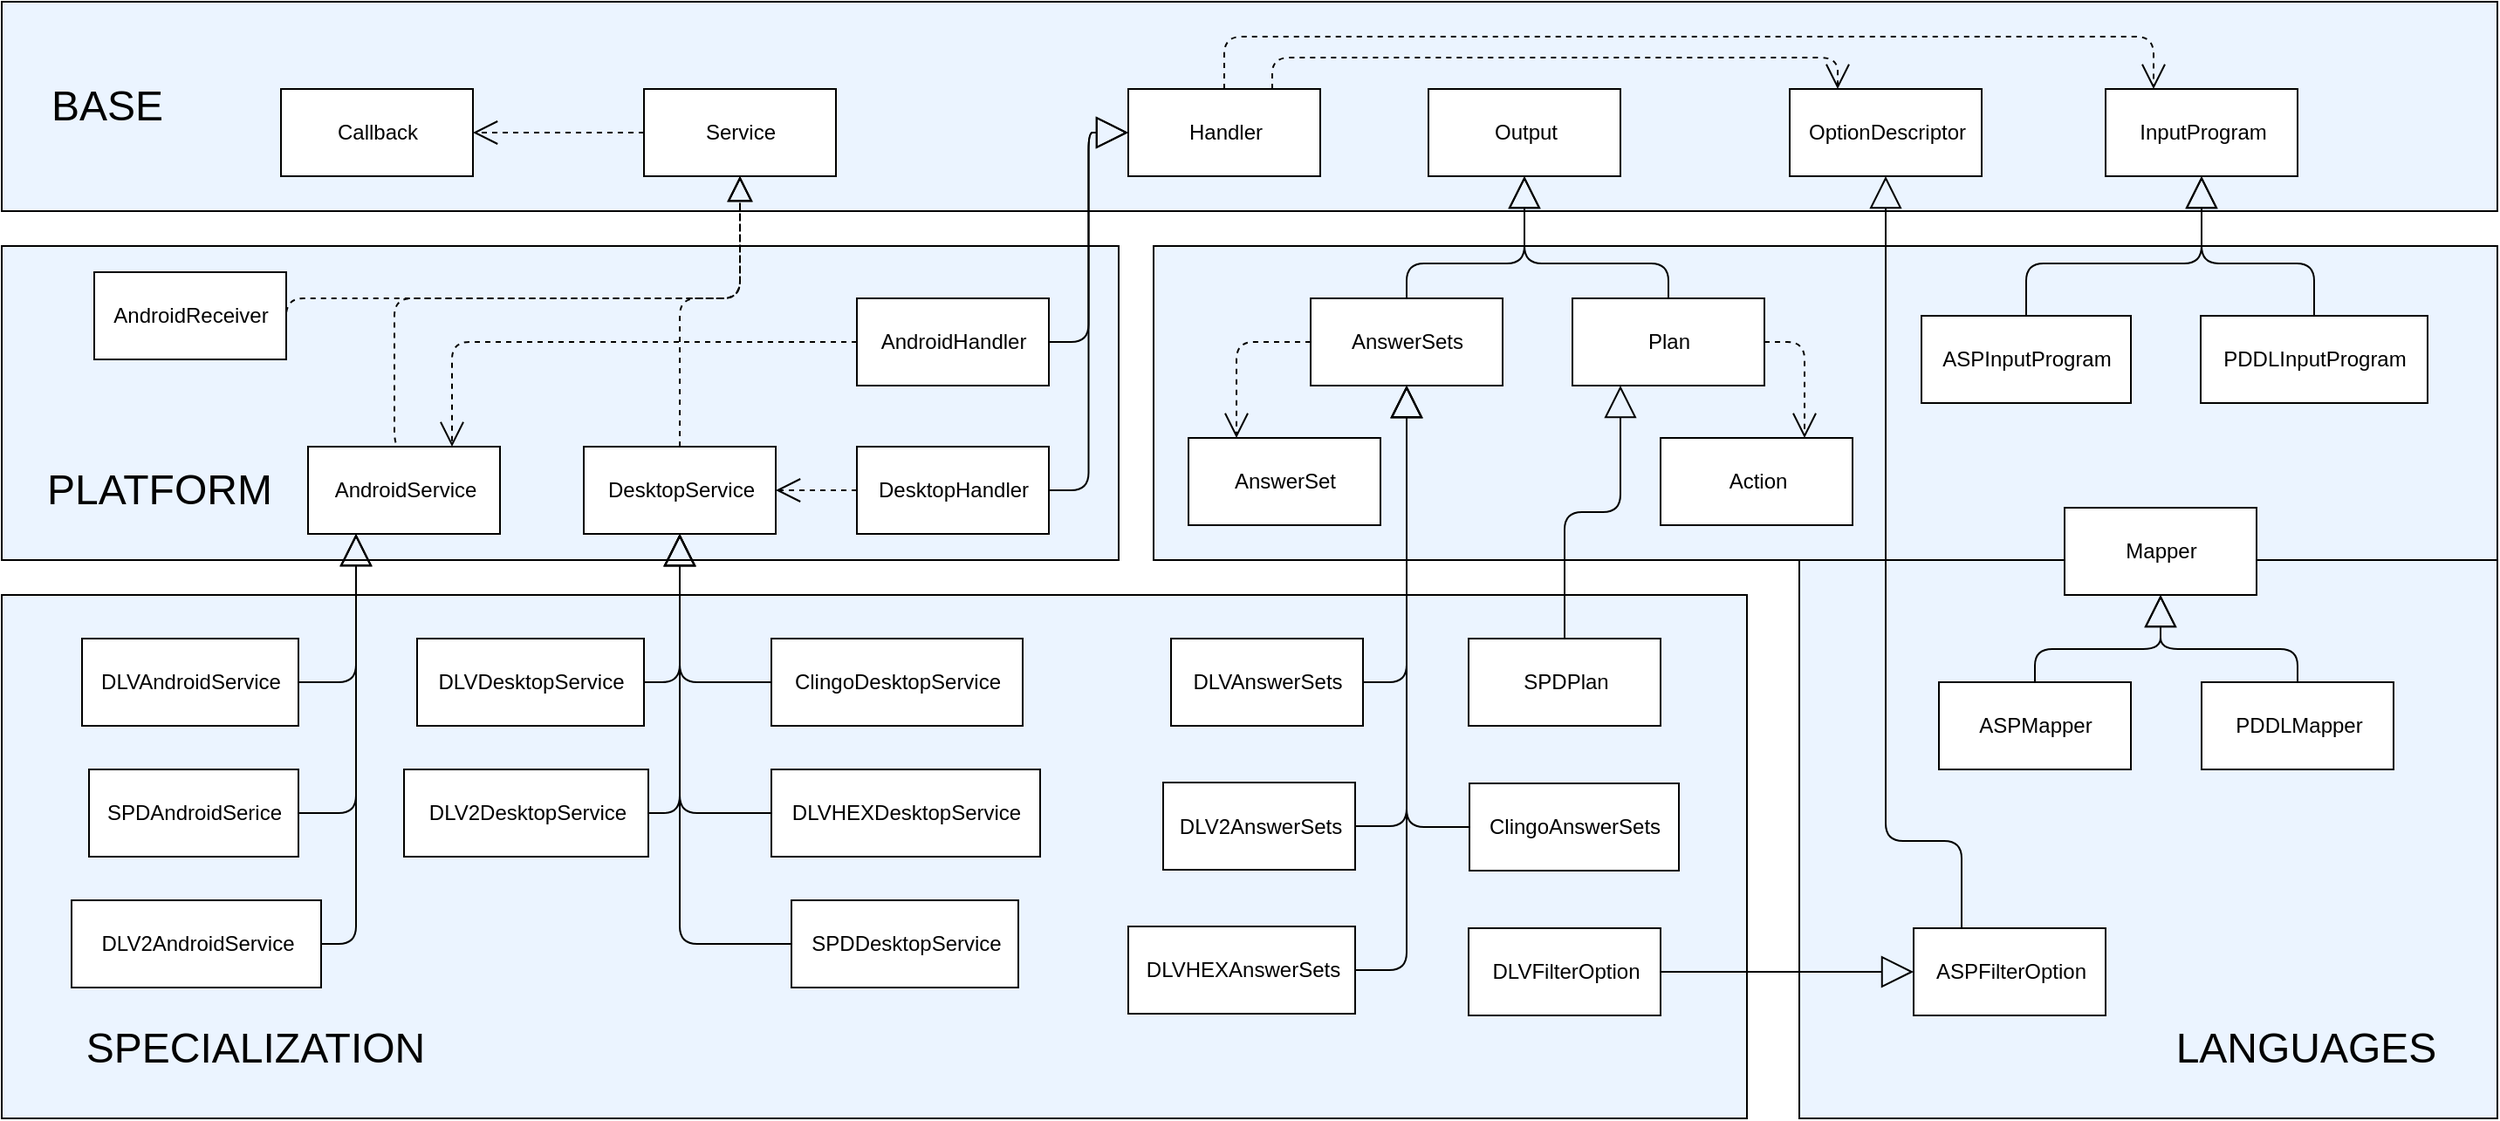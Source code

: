 <mxfile version="12.5.5" type="device"><diagram id="dqVU7mrkeDe_c6QS-d3u" name="Page-1"><mxGraphModel dx="2051" dy="1618" grid="1" gridSize="10" guides="1" tooltips="1" connect="1" arrows="1" fold="1" page="1" pageScale="1" pageWidth="827" pageHeight="1169" math="0" shadow="0"><root><mxCell id="0"/><mxCell id="1" parent="0"/><mxCell id="zw5oDyOTdDvuppBCqqJ9-35" value="" style="whiteSpace=wrap;html=1;fillColor=#EBF4FF;" parent="1" vertex="1"><mxGeometry x="990" y="296" width="400" height="334" as="geometry"/></mxCell><mxCell id="zw5oDyOTdDvuppBCqqJ9-34" value="" style="whiteSpace=wrap;html=1;fillColor=#EBF4FF;" parent="1" vertex="1"><mxGeometry x="620" y="130" width="770" height="180" as="geometry"/></mxCell><mxCell id="zw5oDyOTdDvuppBCqqJ9-33" value="" style="whiteSpace=wrap;html=1;fillColor=#EBF4FF;" parent="1" vertex="1"><mxGeometry x="-40" y="330" width="1000" height="300" as="geometry"/></mxCell><mxCell id="zw5oDyOTdDvuppBCqqJ9-32" value="" style="whiteSpace=wrap;html=1;fillColor=#EBF4FF;" parent="1" vertex="1"><mxGeometry x="-40" y="130" width="640" height="180" as="geometry"/></mxCell><mxCell id="zw5oDyOTdDvuppBCqqJ9-31" value="" style="whiteSpace=wrap;html=1;fillColor=#EBF4FF;" parent="1" vertex="1"><mxGeometry x="-40" y="-10" width="1430" height="120" as="geometry"/></mxCell><mxCell id="zw5oDyOTdDvuppBCqqJ9-1" value="&lt;div&gt;Callback&lt;/div&gt;" style="html=1;" parent="1" vertex="1"><mxGeometry x="120" y="40" width="110" height="50" as="geometry"/></mxCell><mxCell id="zw5oDyOTdDvuppBCqqJ9-2" value="Handler" style="html=1;" parent="1" vertex="1"><mxGeometry x="605.5" y="40" width="110" height="50" as="geometry"/></mxCell><mxCell id="zw5oDyOTdDvuppBCqqJ9-3" value="InputProgram" style="html=1;" parent="1" vertex="1"><mxGeometry x="1165.5" y="40" width="110" height="50" as="geometry"/></mxCell><mxCell id="zw5oDyOTdDvuppBCqqJ9-4" value="OptionDescriptor" style="html=1;" parent="1" vertex="1"><mxGeometry x="984.5" y="40" width="110" height="50" as="geometry"/></mxCell><mxCell id="zw5oDyOTdDvuppBCqqJ9-5" value="Output" style="html=1;" parent="1" vertex="1"><mxGeometry x="777.5" y="40" width="110" height="50" as="geometry"/></mxCell><mxCell id="zw5oDyOTdDvuppBCqqJ9-6" value="Service" style="html=1;" parent="1" vertex="1"><mxGeometry x="328" y="40" width="110" height="50" as="geometry"/></mxCell><mxCell id="zw5oDyOTdDvuppBCqqJ9-7" value="AnswerSets" style="html=1;" parent="1" vertex="1"><mxGeometry x="710" y="160" width="110" height="50" as="geometry"/></mxCell><mxCell id="zw5oDyOTdDvuppBCqqJ9-8" value="AnswerSet" style="html=1;" parent="1" vertex="1"><mxGeometry x="640" y="240" width="110" height="50" as="geometry"/></mxCell><mxCell id="zw5oDyOTdDvuppBCqqJ9-9" value="ASPFilterOption" style="html=1;" parent="1" vertex="1"><mxGeometry x="1055.5" y="521" width="110" height="50" as="geometry"/></mxCell><mxCell id="zw5oDyOTdDvuppBCqqJ9-10" value="ASPInputProgram" style="html=1;" parent="1" vertex="1"><mxGeometry x="1060" y="170" width="120" height="50" as="geometry"/></mxCell><mxCell id="zw5oDyOTdDvuppBCqqJ9-11" value="ASPMapper" style="html=1;" parent="1" vertex="1"><mxGeometry x="1070" y="380" width="110" height="50" as="geometry"/></mxCell><mxCell id="zw5oDyOTdDvuppBCqqJ9-12" value="Action" style="html=1;" parent="1" vertex="1"><mxGeometry x="910.5" y="240" width="110" height="50" as="geometry"/></mxCell><mxCell id="zw5oDyOTdDvuppBCqqJ9-13" value="PDDLInputProgram" style="html=1;" parent="1" vertex="1"><mxGeometry x="1220" y="170" width="130" height="50" as="geometry"/></mxCell><mxCell id="zw5oDyOTdDvuppBCqqJ9-14" value="PDDLMapper" style="html=1;" parent="1" vertex="1"><mxGeometry x="1220.5" y="380" width="110" height="50" as="geometry"/></mxCell><mxCell id="zw5oDyOTdDvuppBCqqJ9-15" value="Plan" style="html=1;" parent="1" vertex="1"><mxGeometry x="860" y="160" width="110" height="50" as="geometry"/></mxCell><mxCell id="zw5oDyOTdDvuppBCqqJ9-16" value="Mapper" style="html=1;" parent="1" vertex="1"><mxGeometry x="1142" y="280" width="110" height="50" as="geometry"/></mxCell><mxCell id="zw5oDyOTdDvuppBCqqJ9-17" value="DesktopHandler" style="html=1;" parent="1" vertex="1"><mxGeometry x="450" y="245" width="110" height="50" as="geometry"/></mxCell><mxCell id="zw5oDyOTdDvuppBCqqJ9-18" value="DesktopService" style="html=1;" parent="1" vertex="1"><mxGeometry x="293.5" y="245" width="110" height="50" as="geometry"/></mxCell><mxCell id="zw5oDyOTdDvuppBCqqJ9-19" value="&lt;div&gt;ClingoDesktopService&lt;/div&gt;" style="html=1;" parent="1" vertex="1"><mxGeometry x="401" y="355" width="144" height="50" as="geometry"/></mxCell><mxCell id="zw5oDyOTdDvuppBCqqJ9-20" value="ClingoAnswerSets" style="html=1;" parent="1" vertex="1"><mxGeometry x="801" y="438" width="120" height="50" as="geometry"/></mxCell><mxCell id="zw5oDyOTdDvuppBCqqJ9-21" value="DLVDesktopService" style="html=1;" parent="1" vertex="1"><mxGeometry x="198" y="355" width="130" height="50" as="geometry"/></mxCell><mxCell id="zw5oDyOTdDvuppBCqqJ9-22" value="DLVAnswerSets" style="html=1;" parent="1" vertex="1"><mxGeometry x="630" y="355" width="110" height="50" as="geometry"/></mxCell><mxCell id="zw5oDyOTdDvuppBCqqJ9-23" value="DLVFilterOption" style="html=1;" parent="1" vertex="1"><mxGeometry x="800.5" y="521" width="110" height="50" as="geometry"/></mxCell><mxCell id="zw5oDyOTdDvuppBCqqJ9-24" value="DLV2DesktopService" style="html=1;" parent="1" vertex="1"><mxGeometry x="190.5" y="430" width="140" height="50" as="geometry"/></mxCell><mxCell id="zw5oDyOTdDvuppBCqqJ9-25" value="DLV2AnswerSets" style="html=1;" parent="1" vertex="1"><mxGeometry x="625.5" y="437.5" width="110" height="50" as="geometry"/></mxCell><mxCell id="zw5oDyOTdDvuppBCqqJ9-26" value="DLVHEXDesktopService" style="html=1;" parent="1" vertex="1"><mxGeometry x="401" y="430" width="154" height="50" as="geometry"/></mxCell><mxCell id="zw5oDyOTdDvuppBCqqJ9-27" value="DLVHEXAnswerSets" style="html=1;" parent="1" vertex="1"><mxGeometry x="605.5" y="520" width="130" height="50" as="geometry"/></mxCell><mxCell id="zw5oDyOTdDvuppBCqqJ9-28" value="SPDDesktopService" style="html=1;" parent="1" vertex="1"><mxGeometry x="412.5" y="505" width="130" height="50" as="geometry"/></mxCell><mxCell id="zw5oDyOTdDvuppBCqqJ9-29" value="SPDPlan" style="html=1;" parent="1" vertex="1"><mxGeometry x="800.5" y="355" width="110" height="50" as="geometry"/></mxCell><mxCell id="zw5oDyOTdDvuppBCqqJ9-36" value="&lt;font style=&quot;font-size: 24px&quot;&gt;BASE&lt;/font&gt;" style="text;html=1;resizable=0;autosize=1;align=center;verticalAlign=middle;points=[];fillColor=none;strokeColor=none;rounded=0;" parent="1" vertex="1"><mxGeometry x="-20" y="40" width="80" height="20" as="geometry"/></mxCell><mxCell id="zw5oDyOTdDvuppBCqqJ9-37" value="&lt;font style=&quot;font-size: 24px&quot;&gt;PLATFORM&lt;/font&gt;" style="text;html=1;resizable=0;autosize=1;align=center;verticalAlign=middle;points=[];fillColor=none;strokeColor=none;rounded=0;" parent="1" vertex="1"><mxGeometry x="-30" y="260" width="160" height="20" as="geometry"/></mxCell><mxCell id="zw5oDyOTdDvuppBCqqJ9-38" value="&lt;font style=&quot;font-size: 24px&quot;&gt;LANGUAGES&lt;/font&gt;" style="text;html=1;resizable=0;autosize=1;align=center;verticalAlign=middle;points=[];fillColor=none;strokeColor=none;rounded=0;" parent="1" vertex="1"><mxGeometry x="1190" y="580" width="180" height="20" as="geometry"/></mxCell><mxCell id="zw5oDyOTdDvuppBCqqJ9-39" value="&lt;font style=&quot;font-size: 24px&quot;&gt;SPECIALIZATION&lt;/font&gt;" style="text;html=1;resizable=0;autosize=1;align=center;verticalAlign=middle;points=[];fillColor=none;strokeColor=none;rounded=0;" parent="1" vertex="1"><mxGeometry x="-10" y="580" width="230" height="20" as="geometry"/></mxCell><mxCell id="zw5oDyOTdDvuppBCqqJ9-45" value="" style="endArrow=block;endSize=16;endFill=0;html=1;exitX=1;exitY=0.5;exitDx=0;exitDy=0;entryX=0.5;entryY=1;entryDx=0;entryDy=0;edgeStyle=orthogonalEdgeStyle;" parent="1" source="zw5oDyOTdDvuppBCqqJ9-21" target="zw5oDyOTdDvuppBCqqJ9-18" edge="1"><mxGeometry x="-0.875" y="-50" width="160" relative="1" as="geometry"><mxPoint x="30" y="260" as="sourcePoint"/><mxPoint x="190" y="260" as="targetPoint"/><mxPoint x="-1" as="offset"/></mxGeometry></mxCell><mxCell id="zw5oDyOTdDvuppBCqqJ9-47" value="" style="endArrow=block;endSize=16;endFill=0;html=1;exitX=0;exitY=0.5;exitDx=0;exitDy=0;entryX=0.5;entryY=1;entryDx=0;entryDy=0;edgeStyle=orthogonalEdgeStyle;" parent="1" source="zw5oDyOTdDvuppBCqqJ9-19" target="zw5oDyOTdDvuppBCqqJ9-18" edge="1"><mxGeometry x="-1" y="-41" width="160" relative="1" as="geometry"><mxPoint x="40" y="285" as="sourcePoint"/><mxPoint x="200" y="285" as="targetPoint"/><mxPoint x="-10" y="-1" as="offset"/></mxGeometry></mxCell><mxCell id="zw5oDyOTdDvuppBCqqJ9-48" value="" style="endArrow=block;endSize=16;endFill=0;html=1;exitX=1;exitY=0.5;exitDx=0;exitDy=0;entryX=0.5;entryY=1;entryDx=0;entryDy=0;edgeStyle=orthogonalEdgeStyle;" parent="1" source="zw5oDyOTdDvuppBCqqJ9-24" target="zw5oDyOTdDvuppBCqqJ9-18" edge="1"><mxGeometry x="-1" y="-41" width="160" relative="1" as="geometry"><mxPoint x="50" y="270" as="sourcePoint"/><mxPoint x="210" y="270" as="targetPoint"/><mxPoint x="-10" y="-1" as="offset"/></mxGeometry></mxCell><mxCell id="zw5oDyOTdDvuppBCqqJ9-49" value="" style="endArrow=block;endSize=16;endFill=0;html=1;exitX=0;exitY=0.5;exitDx=0;exitDy=0;entryX=0.5;entryY=1;entryDx=0;entryDy=0;edgeStyle=orthogonalEdgeStyle;" parent="1" source="zw5oDyOTdDvuppBCqqJ9-26" target="zw5oDyOTdDvuppBCqqJ9-18" edge="1"><mxGeometry x="-1" y="-41" width="160" relative="1" as="geometry"><mxPoint x="50" y="270" as="sourcePoint"/><mxPoint x="210" y="270" as="targetPoint"/><mxPoint x="-10" y="-1" as="offset"/></mxGeometry></mxCell><mxCell id="zw5oDyOTdDvuppBCqqJ9-50" value="" style="endArrow=block;endSize=16;endFill=0;html=1;exitX=0;exitY=0.5;exitDx=0;exitDy=0;entryX=0.5;entryY=1;entryDx=0;entryDy=0;edgeStyle=orthogonalEdgeStyle;" parent="1" source="zw5oDyOTdDvuppBCqqJ9-28" target="zw5oDyOTdDvuppBCqqJ9-18" edge="1"><mxGeometry x="-1" y="-41" width="160" relative="1" as="geometry"><mxPoint x="50" y="270" as="sourcePoint"/><mxPoint x="210" y="270" as="targetPoint"/><mxPoint x="-10" y="-1" as="offset"/></mxGeometry></mxCell><mxCell id="zw5oDyOTdDvuppBCqqJ9-52" value="" style="endArrow=block;endSize=16;endFill=0;html=1;entryX=0.5;entryY=1;entryDx=0;entryDy=0;exitX=0.5;exitY=0;exitDx=0;exitDy=0;edgeStyle=orthogonalEdgeStyle;" parent="1" source="zw5oDyOTdDvuppBCqqJ9-7" target="zw5oDyOTdDvuppBCqqJ9-5" edge="1"><mxGeometry x="-1" y="-41" width="160" relative="1" as="geometry"><mxPoint x="60" y="300" as="sourcePoint"/><mxPoint x="210" y="270" as="targetPoint"/><Array as="points"><mxPoint x="765" y="140"/><mxPoint x="833" y="140"/></Array><mxPoint x="-10" y="-1" as="offset"/></mxGeometry></mxCell><mxCell id="zw5oDyOTdDvuppBCqqJ9-53" value="" style="endArrow=block;endSize=16;endFill=0;html=1;exitX=0.5;exitY=0;exitDx=0;exitDy=0;entryX=0.5;entryY=1;entryDx=0;entryDy=0;edgeStyle=orthogonalEdgeStyle;" parent="1" source="zw5oDyOTdDvuppBCqqJ9-15" target="zw5oDyOTdDvuppBCqqJ9-5" edge="1"><mxGeometry x="-1" y="-41" width="160" relative="1" as="geometry"><mxPoint x="50" y="270" as="sourcePoint"/><mxPoint x="210" y="270" as="targetPoint"/><Array as="points"><mxPoint x="915" y="140"/><mxPoint x="832" y="140"/></Array><mxPoint x="-10" y="-1" as="offset"/></mxGeometry></mxCell><mxCell id="zw5oDyOTdDvuppBCqqJ9-54" value="" style="endArrow=block;endSize=16;endFill=0;html=1;exitX=1;exitY=0.5;exitDx=0;exitDy=0;entryX=0.5;entryY=1;entryDx=0;entryDy=0;edgeStyle=orthogonalEdgeStyle;" parent="1" source="zw5oDyOTdDvuppBCqqJ9-22" target="zw5oDyOTdDvuppBCqqJ9-7" edge="1"><mxGeometry x="-1" y="-41" width="160" relative="1" as="geometry"><mxPoint x="50" y="270" as="sourcePoint"/><mxPoint x="210" y="270" as="targetPoint"/><mxPoint x="-10" y="-1" as="offset"/></mxGeometry></mxCell><mxCell id="zw5oDyOTdDvuppBCqqJ9-55" value="" style="endArrow=block;endSize=16;endFill=0;html=1;exitX=1;exitY=0.5;exitDx=0;exitDy=0;entryX=0.5;entryY=1;entryDx=0;entryDy=0;edgeStyle=orthogonalEdgeStyle;" parent="1" source="zw5oDyOTdDvuppBCqqJ9-25" target="zw5oDyOTdDvuppBCqqJ9-7" edge="1"><mxGeometry x="-1" y="-41" width="160" relative="1" as="geometry"><mxPoint x="50" y="270" as="sourcePoint"/><mxPoint x="210" y="270" as="targetPoint"/><mxPoint x="-10" y="-1" as="offset"/></mxGeometry></mxCell><mxCell id="zw5oDyOTdDvuppBCqqJ9-56" value="" style="endArrow=block;endSize=16;endFill=0;html=1;exitX=1;exitY=0.5;exitDx=0;exitDy=0;entryX=0.5;entryY=1;entryDx=0;entryDy=0;edgeStyle=orthogonalEdgeStyle;" parent="1" source="zw5oDyOTdDvuppBCqqJ9-27" target="zw5oDyOTdDvuppBCqqJ9-7" edge="1"><mxGeometry x="-1" y="-41" width="160" relative="1" as="geometry"><mxPoint x="50" y="270" as="sourcePoint"/><mxPoint x="210" y="270" as="targetPoint"/><mxPoint x="-10" y="-1" as="offset"/></mxGeometry></mxCell><mxCell id="zw5oDyOTdDvuppBCqqJ9-57" value="" style="endArrow=block;endSize=16;endFill=0;html=1;exitX=0;exitY=0.5;exitDx=0;exitDy=0;entryX=0.5;entryY=1;entryDx=0;entryDy=0;edgeStyle=orthogonalEdgeStyle;" parent="1" source="zw5oDyOTdDvuppBCqqJ9-20" target="zw5oDyOTdDvuppBCqqJ9-7" edge="1"><mxGeometry x="-1" y="-41" width="160" relative="1" as="geometry"><mxPoint x="50" y="270" as="sourcePoint"/><mxPoint x="210" y="270" as="targetPoint"/><mxPoint x="-10" y="-1" as="offset"/></mxGeometry></mxCell><mxCell id="zw5oDyOTdDvuppBCqqJ9-58" value="" style="endArrow=block;endSize=16;endFill=0;html=1;exitX=0.5;exitY=0;exitDx=0;exitDy=0;entryX=0.25;entryY=1;entryDx=0;entryDy=0;edgeStyle=orthogonalEdgeStyle;" parent="1" source="zw5oDyOTdDvuppBCqqJ9-29" target="zw5oDyOTdDvuppBCqqJ9-15" edge="1"><mxGeometry x="-1" y="-41" width="160" relative="1" as="geometry"><mxPoint x="50" y="270" as="sourcePoint"/><mxPoint x="210" y="270" as="targetPoint"/><mxPoint x="-10" y="-1" as="offset"/></mxGeometry></mxCell><mxCell id="zw5oDyOTdDvuppBCqqJ9-59" value="" style="endArrow=block;endSize=16;endFill=0;html=1;exitX=1;exitY=0.5;exitDx=0;exitDy=0;entryX=0;entryY=0.5;entryDx=0;entryDy=0;edgeStyle=orthogonalEdgeStyle;" parent="1" source="zw5oDyOTdDvuppBCqqJ9-23" target="zw5oDyOTdDvuppBCqqJ9-9" edge="1"><mxGeometry x="-1" y="-41" width="160" relative="1" as="geometry"><mxPoint x="50" y="270" as="sourcePoint"/><mxPoint x="210" y="270" as="targetPoint"/><Array as="points"><mxPoint x="1020" y="546"/><mxPoint x="1020" y="546"/></Array><mxPoint x="-10" y="-1" as="offset"/></mxGeometry></mxCell><mxCell id="zw5oDyOTdDvuppBCqqJ9-62" value="" style="endArrow=block;endSize=16;endFill=0;html=1;exitX=0.5;exitY=0;exitDx=0;exitDy=0;entryX=0.5;entryY=1;entryDx=0;entryDy=0;edgeStyle=orthogonalEdgeStyle;" parent="1" source="zw5oDyOTdDvuppBCqqJ9-10" target="zw5oDyOTdDvuppBCqqJ9-3" edge="1"><mxGeometry x="-1" y="-41" width="160" relative="1" as="geometry"><mxPoint x="50" y="270" as="sourcePoint"/><mxPoint x="210" y="270" as="targetPoint"/><Array as="points"><mxPoint x="1120" y="140"/><mxPoint x="1220" y="140"/></Array><mxPoint x="-10" y="-1" as="offset"/></mxGeometry></mxCell><mxCell id="zw5oDyOTdDvuppBCqqJ9-63" value="" style="endArrow=block;endSize=16;endFill=0;html=1;exitX=0.5;exitY=0;exitDx=0;exitDy=0;entryX=0.5;entryY=1;entryDx=0;entryDy=0;edgeStyle=orthogonalEdgeStyle;" parent="1" source="zw5oDyOTdDvuppBCqqJ9-13" target="zw5oDyOTdDvuppBCqqJ9-3" edge="1"><mxGeometry x="-1" y="-41" width="160" relative="1" as="geometry"><mxPoint x="50" y="270" as="sourcePoint"/><mxPoint x="210" y="270" as="targetPoint"/><Array as="points"><mxPoint x="1285" y="140"/><mxPoint x="1221" y="140"/></Array><mxPoint x="-10" y="-1" as="offset"/></mxGeometry></mxCell><mxCell id="zw5oDyOTdDvuppBCqqJ9-66" value="" style="endArrow=open;endSize=12;dashed=1;html=1;exitX=0;exitY=0.5;exitDx=0;exitDy=0;entryX=1;entryY=0.5;entryDx=0;entryDy=0;" parent="1" source="zw5oDyOTdDvuppBCqqJ9-6" target="zw5oDyOTdDvuppBCqqJ9-1" edge="1"><mxGeometry x="0.125" y="-30" width="160" relative="1" as="geometry"><mxPoint x="44.5" y="170" as="sourcePoint"/><mxPoint x="204.5" y="170" as="targetPoint"/><mxPoint x="-1" as="offset"/></mxGeometry></mxCell><mxCell id="zw5oDyOTdDvuppBCqqJ9-69" value="" style="endArrow=open;endSize=12;dashed=1;html=1;exitX=0.75;exitY=0;exitDx=0;exitDy=0;entryX=0.25;entryY=0;entryDx=0;entryDy=0;edgeStyle=orthogonalEdgeStyle;" parent="1" source="zw5oDyOTdDvuppBCqqJ9-2" target="zw5oDyOTdDvuppBCqqJ9-4" edge="1"><mxGeometry x="0.125" y="-30" width="160" relative="1" as="geometry"><mxPoint x="35" y="269.5" as="sourcePoint"/><mxPoint x="195" y="269.5" as="targetPoint"/><Array as="points"><mxPoint x="688" y="22"/><mxPoint x="1012" y="22"/></Array><mxPoint x="-1" as="offset"/></mxGeometry></mxCell><mxCell id="zw5oDyOTdDvuppBCqqJ9-70" value="" style="endArrow=open;endSize=12;dashed=1;html=1;exitX=0.5;exitY=0;exitDx=0;exitDy=0;entryX=0.25;entryY=0;entryDx=0;entryDy=0;edgeStyle=orthogonalEdgeStyle;" parent="1" source="zw5oDyOTdDvuppBCqqJ9-2" target="zw5oDyOTdDvuppBCqqJ9-3" edge="1"><mxGeometry x="0.125" y="-30" width="160" relative="1" as="geometry"><mxPoint x="35" y="269.5" as="sourcePoint"/><mxPoint x="195" y="269.5" as="targetPoint"/><Array as="points"><mxPoint x="661" y="10"/><mxPoint x="1193" y="10"/></Array><mxPoint x="-1" as="offset"/></mxGeometry></mxCell><mxCell id="zw5oDyOTdDvuppBCqqJ9-71" value="" style="endArrow=open;endSize=12;dashed=1;html=1;exitX=0;exitY=0.5;exitDx=0;exitDy=0;entryX=0.25;entryY=0;entryDx=0;entryDy=0;edgeStyle=orthogonalEdgeStyle;" parent="1" source="zw5oDyOTdDvuppBCqqJ9-7" target="zw5oDyOTdDvuppBCqqJ9-8" edge="1"><mxGeometry x="0.125" y="-30" width="160" relative="1" as="geometry"><mxPoint x="35" y="269.5" as="sourcePoint"/><mxPoint x="195" y="269.5" as="targetPoint"/><mxPoint x="-1" as="offset"/></mxGeometry></mxCell><mxCell id="zw5oDyOTdDvuppBCqqJ9-72" value="" style="endArrow=open;endSize=12;dashed=1;html=1;exitX=1;exitY=0.5;exitDx=0;exitDy=0;entryX=0.75;entryY=0;entryDx=0;entryDy=0;edgeStyle=orthogonalEdgeStyle;" parent="1" source="zw5oDyOTdDvuppBCqqJ9-15" target="zw5oDyOTdDvuppBCqqJ9-12" edge="1"><mxGeometry x="0.125" y="-30" width="160" relative="1" as="geometry"><mxPoint x="35" y="269.5" as="sourcePoint"/><mxPoint x="195" y="269.5" as="targetPoint"/><mxPoint x="-1" as="offset"/></mxGeometry></mxCell><mxCell id="zw5oDyOTdDvuppBCqqJ9-73" value="" style="endArrow=block;endSize=16;endFill=0;html=1;exitX=0.5;exitY=0;exitDx=0;exitDy=0;entryX=0.5;entryY=1;entryDx=0;entryDy=0;edgeStyle=orthogonalEdgeStyle;" parent="1" source="zw5oDyOTdDvuppBCqqJ9-11" target="zw5oDyOTdDvuppBCqqJ9-16" edge="1"><mxGeometry x="-1" y="-41" width="160" relative="1" as="geometry"><mxPoint x="1130" y="180" as="sourcePoint"/><mxPoint x="1230" y="100" as="targetPoint"/><Array as="points"><mxPoint x="1125" y="361"/><mxPoint x="1197" y="361"/></Array><mxPoint x="-10" y="-1" as="offset"/></mxGeometry></mxCell><mxCell id="zw5oDyOTdDvuppBCqqJ9-74" value="" style="endArrow=block;endSize=16;endFill=0;html=1;exitX=0.5;exitY=0;exitDx=0;exitDy=0;entryX=0.5;entryY=1;entryDx=0;entryDy=0;edgeStyle=orthogonalEdgeStyle;" parent="1" source="zw5oDyOTdDvuppBCqqJ9-14" target="zw5oDyOTdDvuppBCqqJ9-16" edge="1"><mxGeometry x="-1" y="-41" width="160" relative="1" as="geometry"><mxPoint x="1135.333" y="390.667" as="sourcePoint"/><mxPoint x="1207.333" y="340" as="targetPoint"/><Array as="points"><mxPoint x="1276" y="361"/><mxPoint x="1197" y="361"/></Array><mxPoint x="-10" y="-1" as="offset"/></mxGeometry></mxCell><mxCell id="yAOhCdQCMLBoCVtHywmS-1" value="AndroidHandler" style="html=1;" parent="1" vertex="1"><mxGeometry x="450" y="160" width="110" height="50" as="geometry"/></mxCell><mxCell id="yAOhCdQCMLBoCVtHywmS-2" value="AndroidReceiver" style="html=1;" parent="1" vertex="1"><mxGeometry x="13" y="145" width="110" height="50" as="geometry"/></mxCell><mxCell id="yAOhCdQCMLBoCVtHywmS-3" value="AndroidService" style="html=1;" parent="1" vertex="1"><mxGeometry x="135.5" y="245" width="110" height="50" as="geometry"/></mxCell><mxCell id="yAOhCdQCMLBoCVtHywmS-4" value="DLV2AndroidService" style="html=1;" parent="1" vertex="1"><mxGeometry y="505" width="143" height="50" as="geometry"/></mxCell><mxCell id="yAOhCdQCMLBoCVtHywmS-5" value="DLVAndroidService" style="html=1;" parent="1" vertex="1"><mxGeometry x="6" y="355" width="124" height="50" as="geometry"/></mxCell><mxCell id="yAOhCdQCMLBoCVtHywmS-6" value="SPDAndroidSerice" style="html=1;" parent="1" vertex="1"><mxGeometry x="10" y="430" width="120" height="50" as="geometry"/></mxCell><mxCell id="yAOhCdQCMLBoCVtHywmS-10" value="" style="endArrow=block;endSize=16;endFill=0;html=1;exitX=1;exitY=0.5;exitDx=0;exitDy=0;entryX=0.25;entryY=1;entryDx=0;entryDy=0;edgeStyle=orthogonalEdgeStyle;" parent="1" source="yAOhCdQCMLBoCVtHywmS-6" target="yAOhCdQCMLBoCVtHywmS-3" edge="1"><mxGeometry x="-1" y="-41" width="160" relative="1" as="geometry"><mxPoint x="363.167" y="-24.667" as="sourcePoint"/><mxPoint x="311.167" y="-110" as="targetPoint"/><mxPoint x="-10" y="-1" as="offset"/></mxGeometry></mxCell><mxCell id="yAOhCdQCMLBoCVtHywmS-13" value="" style="endArrow=open;endSize=12;dashed=1;html=1;exitX=0;exitY=0.5;exitDx=0;exitDy=0;entryX=0.75;entryY=0;entryDx=0;entryDy=0;edgeStyle=orthogonalEdgeStyle;" parent="1" source="yAOhCdQCMLBoCVtHywmS-1" target="yAOhCdQCMLBoCVtHywmS-3" edge="1"><mxGeometry x="0.125" y="-30" width="160" relative="1" as="geometry"><mxPoint x="547.5" y="-109.833" as="sourcePoint"/><mxPoint x="504.833" y="-55.167" as="targetPoint"/><mxPoint x="-1" as="offset"/></mxGeometry></mxCell><mxCell id="yAOhCdQCMLBoCVtHywmS-14" value="" style="endArrow=open;endSize=12;dashed=1;html=1;exitX=0;exitY=0.5;exitDx=0;exitDy=0;entryX=1;entryY=0.5;entryDx=0;entryDy=0;edgeStyle=orthogonalEdgeStyle;" parent="1" source="zw5oDyOTdDvuppBCqqJ9-17" target="zw5oDyOTdDvuppBCqqJ9-18" edge="1"><mxGeometry x="0.125" y="-30" width="160" relative="1" as="geometry"><mxPoint x="557.5" y="-99.833" as="sourcePoint"/><mxPoint x="514.833" y="-45.167" as="targetPoint"/><mxPoint x="-1" as="offset"/></mxGeometry></mxCell><mxCell id="yAOhCdQCMLBoCVtHywmS-15" value="" style="endArrow=block;dashed=1;endFill=0;endSize=12;html=1;exitX=0.5;exitY=0;exitDx=0;exitDy=0;entryX=0.5;entryY=1;entryDx=0;entryDy=0;edgeStyle=orthogonalEdgeStyle;" parent="1" source="yAOhCdQCMLBoCVtHywmS-3" target="zw5oDyOTdDvuppBCqqJ9-6" edge="1"><mxGeometry width="160" relative="1" as="geometry"><mxPoint x="30" y="-90" as="sourcePoint"/><mxPoint x="190" y="-90" as="targetPoint"/><Array as="points"><mxPoint x="185" y="160"/><mxPoint x="383" y="160"/></Array></mxGeometry></mxCell><mxCell id="yAOhCdQCMLBoCVtHywmS-16" value="" style="endArrow=block;dashed=1;endFill=0;endSize=12;html=1;exitX=0.5;exitY=0;exitDx=0;exitDy=0;entryX=0.5;entryY=1;entryDx=0;entryDy=0;edgeStyle=orthogonalEdgeStyle;" parent="1" source="zw5oDyOTdDvuppBCqqJ9-18" target="zw5oDyOTdDvuppBCqqJ9-6" edge="1"><mxGeometry width="160" relative="1" as="geometry"><mxPoint x="40" y="-80" as="sourcePoint"/><mxPoint x="200" y="-80" as="targetPoint"/><Array as="points"><mxPoint x="349" y="160"/><mxPoint x="383" y="160"/></Array></mxGeometry></mxCell><mxCell id="yAOhCdQCMLBoCVtHywmS-17" value="" style="endArrow=block;dashed=1;endFill=0;endSize=12;html=1;edgeStyle=orthogonalEdgeStyle;entryX=0.5;entryY=1;entryDx=0;entryDy=0;" parent="1" target="zw5oDyOTdDvuppBCqqJ9-6" edge="1"><mxGeometry width="160" relative="1" as="geometry"><mxPoint x="123" y="186" as="sourcePoint"/><mxPoint x="370" y="-70" as="targetPoint"/><Array as="points"><mxPoint x="123" y="160"/><mxPoint x="383" y="160"/></Array></mxGeometry></mxCell><mxCell id="yAOhCdQCMLBoCVtHywmS-18" value="" style="endArrow=block;endSize=16;endFill=0;html=1;exitX=1;exitY=0.5;exitDx=0;exitDy=0;entryX=0.25;entryY=1;entryDx=0;entryDy=0;edgeStyle=orthogonalEdgeStyle;" parent="1" source="yAOhCdQCMLBoCVtHywmS-5" target="yAOhCdQCMLBoCVtHywmS-3" edge="1"><mxGeometry x="-1" y="-41" width="160" relative="1" as="geometry"><mxPoint x="373.167" y="-14.667" as="sourcePoint"/><mxPoint x="321.167" y="-100" as="targetPoint"/><mxPoint x="-10" y="-1" as="offset"/></mxGeometry></mxCell><mxCell id="yAOhCdQCMLBoCVtHywmS-19" value="" style="endArrow=block;endSize=16;endFill=0;html=1;exitX=0.25;exitY=0;exitDx=0;exitDy=0;entryX=0.5;entryY=1;entryDx=0;entryDy=0;edgeStyle=orthogonalEdgeStyle;" parent="1" source="zw5oDyOTdDvuppBCqqJ9-9" target="zw5oDyOTdDvuppBCqqJ9-4" edge="1"><mxGeometry x="-1" y="-41" width="160" relative="1" as="geometry"><mxPoint x="921" y="557" as="sourcePoint"/><mxPoint x="1065" y="557" as="targetPoint"/><Array as="points"><mxPoint x="1083" y="471"/><mxPoint x="1039" y="471"/></Array><mxPoint x="-10" y="-1" as="offset"/></mxGeometry></mxCell><mxCell id="yAOhCdQCMLBoCVtHywmS-20" value="" style="endArrow=block;endSize=16;endFill=0;html=1;exitX=1;exitY=0.5;exitDx=0;exitDy=0;entryX=0;entryY=0.5;entryDx=0;entryDy=0;edgeStyle=orthogonalEdgeStyle;" parent="1" source="zw5oDyOTdDvuppBCqqJ9-17" target="zw5oDyOTdDvuppBCqqJ9-2" edge="1"><mxGeometry x="-0.044" y="40" width="160" relative="1" as="geometry"><mxPoint x="213.5" y="-70" as="sourcePoint"/><mxPoint x="373.5" y="-70" as="targetPoint"/><mxPoint x="1" as="offset"/></mxGeometry></mxCell><mxCell id="yAOhCdQCMLBoCVtHywmS-21" value="" style="endArrow=block;endSize=16;endFill=0;html=1;exitX=1;exitY=0.5;exitDx=0;exitDy=0;entryX=0;entryY=0.5;entryDx=0;entryDy=0;edgeStyle=orthogonalEdgeStyle;" parent="1" source="yAOhCdQCMLBoCVtHywmS-1" target="zw5oDyOTdDvuppBCqqJ9-2" edge="1"><mxGeometry x="-0.044" y="40" width="160" relative="1" as="geometry"><mxPoint x="223.5" y="-60" as="sourcePoint"/><mxPoint x="383.5" y="-60" as="targetPoint"/><mxPoint x="1" as="offset"/></mxGeometry></mxCell><mxCell id="DE6e6smT4Kyjr2mSDWPA-2" value="" style="endArrow=block;endSize=16;endFill=0;html=1;exitX=1;exitY=0.5;exitDx=0;exitDy=0;entryX=0.25;entryY=1;entryDx=0;entryDy=0;edgeStyle=orthogonalEdgeStyle;" edge="1" parent="1" source="yAOhCdQCMLBoCVtHywmS-4" target="yAOhCdQCMLBoCVtHywmS-3"><mxGeometry x="-1" y="-41" width="160" relative="1" as="geometry"><mxPoint x="-110" y="530" as="sourcePoint"/><mxPoint x="-77" y="370" as="targetPoint"/><mxPoint x="-10" y="-1" as="offset"/></mxGeometry></mxCell></root></mxGraphModel></diagram></mxfile>